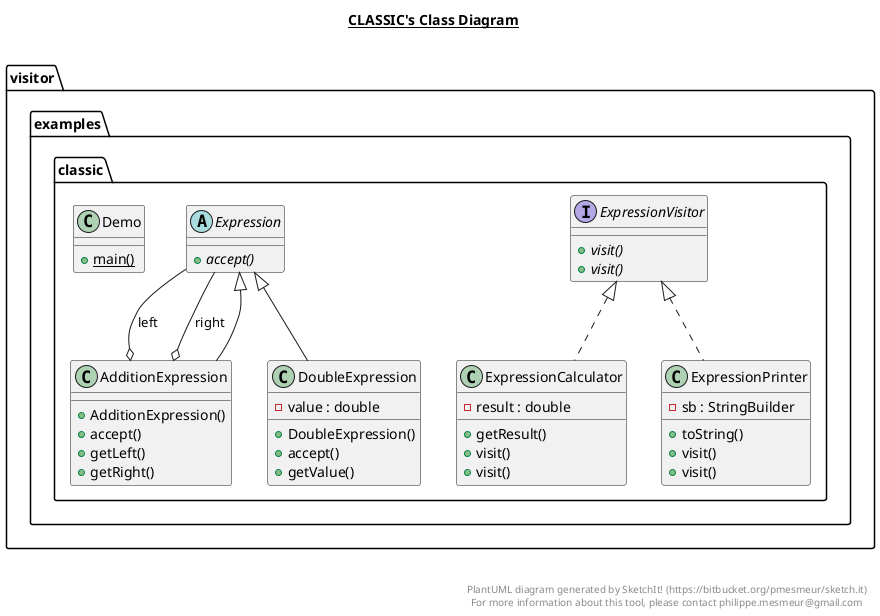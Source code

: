 @startuml

title __CLASSIC's Class Diagram__\n

  namespace visitor.examples.classic {
    class visitor.examples.classic.AdditionExpression {
        + AdditionExpression()
        + accept()
        + getLeft()
        + getRight()
    }
  }
  

  namespace visitor.examples.classic {
    class visitor.examples.classic.Demo {
        {static} + main()
    }
  }
  

  namespace visitor.examples.classic {
    class visitor.examples.classic.DoubleExpression {
        - value : double
        + DoubleExpression()
        + accept()
        + getValue()
    }
  }
  

  namespace visitor.examples.classic {
    abstract class visitor.examples.classic.Expression {
        {abstract} + accept()
    }
  }
  

  namespace visitor.examples.classic {
    class visitor.examples.classic.ExpressionCalculator {
        - result : double
        + getResult()
        + visit()
        + visit()
    }
  }
  

  namespace visitor.examples.classic {
    class visitor.examples.classic.ExpressionPrinter {
        - sb : StringBuilder
        + toString()
        + visit()
        + visit()
    }
  }
  

  namespace visitor.examples.classic {
    interface visitor.examples.classic.ExpressionVisitor {
        {abstract} + visit()
        {abstract} + visit()
    }
  }
  

  visitor.examples.classic.AdditionExpression -up-|> visitor.examples.classic.Expression
  visitor.examples.classic.AdditionExpression o-- visitor.examples.classic.Expression : left
  visitor.examples.classic.AdditionExpression o-- visitor.examples.classic.Expression : right
  visitor.examples.classic.DoubleExpression -up-|> visitor.examples.classic.Expression
  visitor.examples.classic.ExpressionCalculator .up.|> visitor.examples.classic.ExpressionVisitor
  visitor.examples.classic.ExpressionPrinter .up.|> visitor.examples.classic.ExpressionVisitor


right footer


PlantUML diagram generated by SketchIt! (https://bitbucket.org/pmesmeur/sketch.it)
For more information about this tool, please contact philippe.mesmeur@gmail.com
endfooter

@enduml
